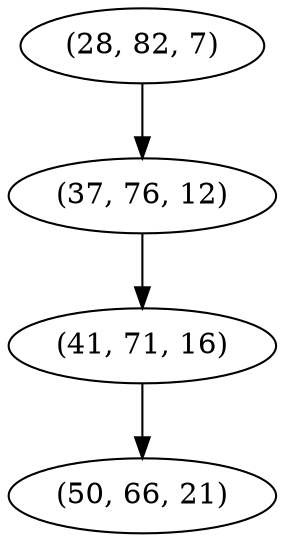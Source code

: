 digraph tree {
    "(28, 82, 7)";
    "(37, 76, 12)";
    "(41, 71, 16)";
    "(50, 66, 21)";
    "(28, 82, 7)" -> "(37, 76, 12)";
    "(37, 76, 12)" -> "(41, 71, 16)";
    "(41, 71, 16)" -> "(50, 66, 21)";
}
